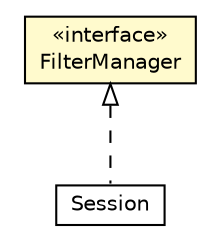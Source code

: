 #!/usr/local/bin/dot
#
# Class diagram 
# Generated by UMLGraph version R5_6-24-gf6e263 (http://www.umlgraph.org/)
#

digraph G {
	edge [fontname="Helvetica",fontsize=10,labelfontname="Helvetica",labelfontsize=10];
	node [fontname="Helvetica",fontsize=10,shape=plaintext];
	nodesep=0.25;
	ranksep=0.5;
	// io.reinert.requestor.core.Session
	c27229 [label=<<table title="io.reinert.requestor.core.Session" border="0" cellborder="1" cellspacing="0" cellpadding="2" port="p" href="./Session.html">
		<tr><td><table border="0" cellspacing="0" cellpadding="1">
<tr><td align="center" balign="center"> Session </td></tr>
		</table></td></tr>
		</table>>, URL="./Session.html", fontname="Helvetica", fontcolor="black", fontsize=10.0];
	// io.reinert.requestor.core.FilterManager
	c27261 [label=<<table title="io.reinert.requestor.core.FilterManager" border="0" cellborder="1" cellspacing="0" cellpadding="2" port="p" bgcolor="lemonChiffon" href="./FilterManager.html">
		<tr><td><table border="0" cellspacing="0" cellpadding="1">
<tr><td align="center" balign="center"> &#171;interface&#187; </td></tr>
<tr><td align="center" balign="center"> FilterManager </td></tr>
		</table></td></tr>
		</table>>, URL="./FilterManager.html", fontname="Helvetica", fontcolor="black", fontsize=10.0];
	//io.reinert.requestor.core.Session implements io.reinert.requestor.core.FilterManager
	c27261:p -> c27229:p [dir=back,arrowtail=empty,style=dashed];
}

